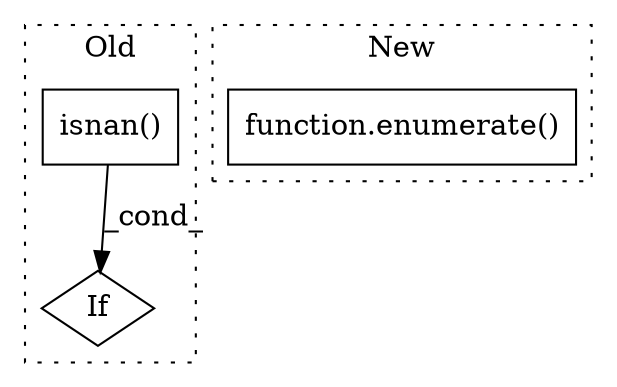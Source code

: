 digraph G {
subgraph cluster0 {
1 [label="isnan()" a="75" s="11058,11084" l="9,1" shape="box"];
3 [label="If" a="96" s="11048" l="3" shape="diamond"];
label = "Old";
style="dotted";
}
subgraph cluster1 {
2 [label="function.enumerate()" a="75" s="10265,10295" l="10,1" shape="box"];
label = "New";
style="dotted";
}
1 -> 3 [label="_cond_"];
}